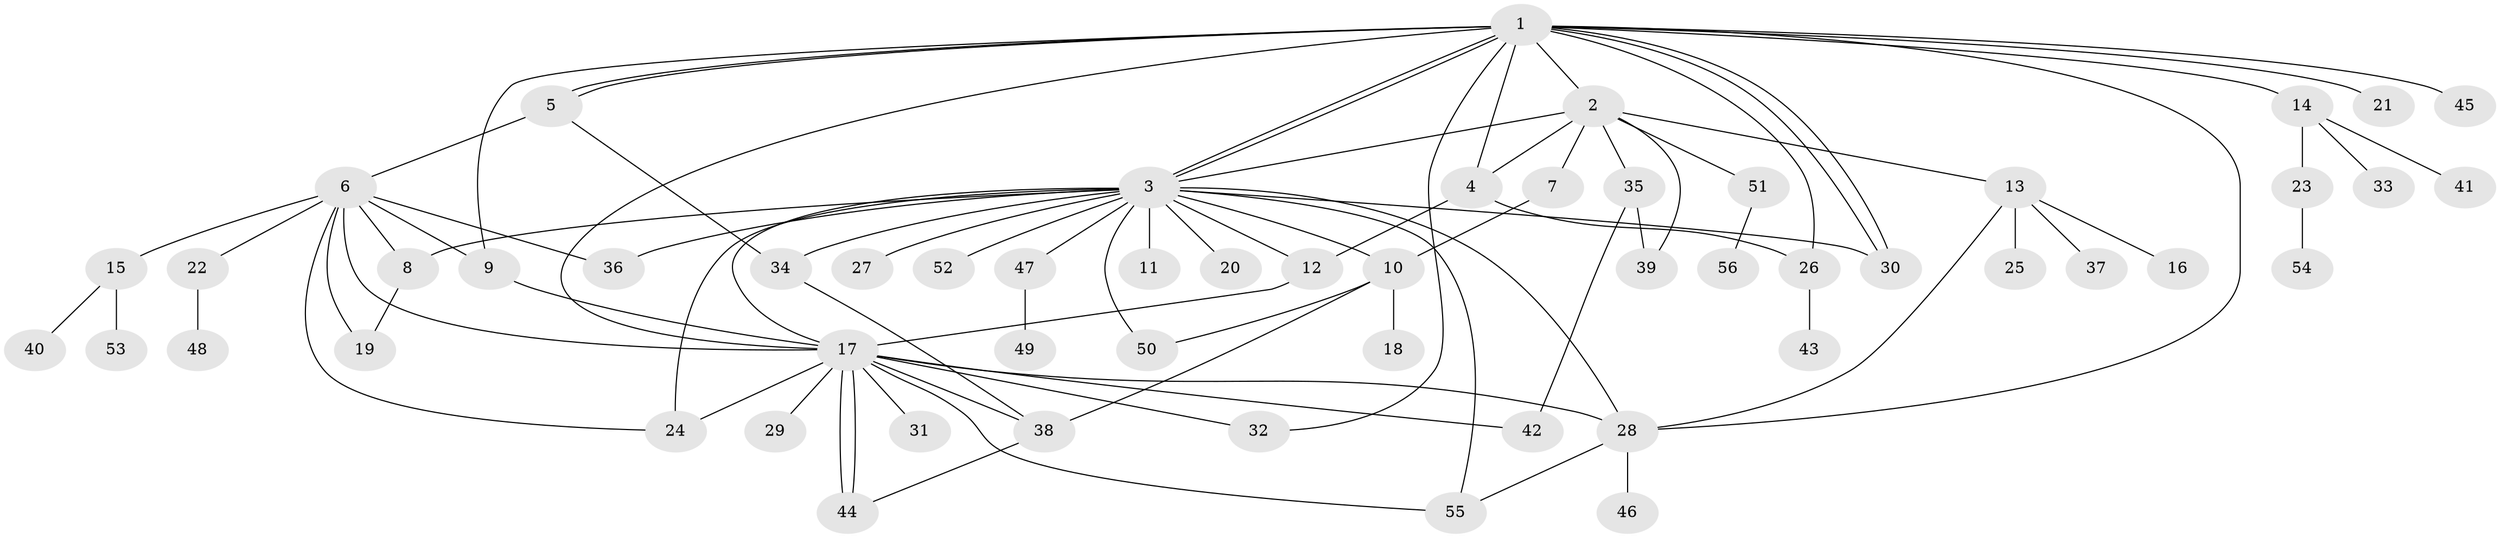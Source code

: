 // Generated by graph-tools (version 1.1) at 2025/11/02/27/25 16:11:15]
// undirected, 56 vertices, 88 edges
graph export_dot {
graph [start="1"]
  node [color=gray90,style=filled];
  1;
  2;
  3;
  4;
  5;
  6;
  7;
  8;
  9;
  10;
  11;
  12;
  13;
  14;
  15;
  16;
  17;
  18;
  19;
  20;
  21;
  22;
  23;
  24;
  25;
  26;
  27;
  28;
  29;
  30;
  31;
  32;
  33;
  34;
  35;
  36;
  37;
  38;
  39;
  40;
  41;
  42;
  43;
  44;
  45;
  46;
  47;
  48;
  49;
  50;
  51;
  52;
  53;
  54;
  55;
  56;
  1 -- 2;
  1 -- 3;
  1 -- 3;
  1 -- 4;
  1 -- 5;
  1 -- 5;
  1 -- 9;
  1 -- 14;
  1 -- 17;
  1 -- 21;
  1 -- 26;
  1 -- 28;
  1 -- 30;
  1 -- 30;
  1 -- 32;
  1 -- 45;
  2 -- 3;
  2 -- 4;
  2 -- 7;
  2 -- 13;
  2 -- 35;
  2 -- 39;
  2 -- 51;
  3 -- 8;
  3 -- 10;
  3 -- 11;
  3 -- 12;
  3 -- 17;
  3 -- 20;
  3 -- 24;
  3 -- 27;
  3 -- 28;
  3 -- 30;
  3 -- 34;
  3 -- 36;
  3 -- 47;
  3 -- 50;
  3 -- 52;
  3 -- 55;
  4 -- 12;
  4 -- 26;
  5 -- 6;
  5 -- 34;
  6 -- 8;
  6 -- 9;
  6 -- 15;
  6 -- 17;
  6 -- 19;
  6 -- 22;
  6 -- 24;
  6 -- 36;
  7 -- 10;
  8 -- 19;
  9 -- 17;
  10 -- 18;
  10 -- 38;
  10 -- 50;
  12 -- 17;
  13 -- 16;
  13 -- 25;
  13 -- 28;
  13 -- 37;
  14 -- 23;
  14 -- 33;
  14 -- 41;
  15 -- 40;
  15 -- 53;
  17 -- 24;
  17 -- 28;
  17 -- 29;
  17 -- 31;
  17 -- 32;
  17 -- 38;
  17 -- 42;
  17 -- 44;
  17 -- 44;
  17 -- 55;
  22 -- 48;
  23 -- 54;
  26 -- 43;
  28 -- 46;
  28 -- 55;
  34 -- 38;
  35 -- 39;
  35 -- 42;
  38 -- 44;
  47 -- 49;
  51 -- 56;
}
